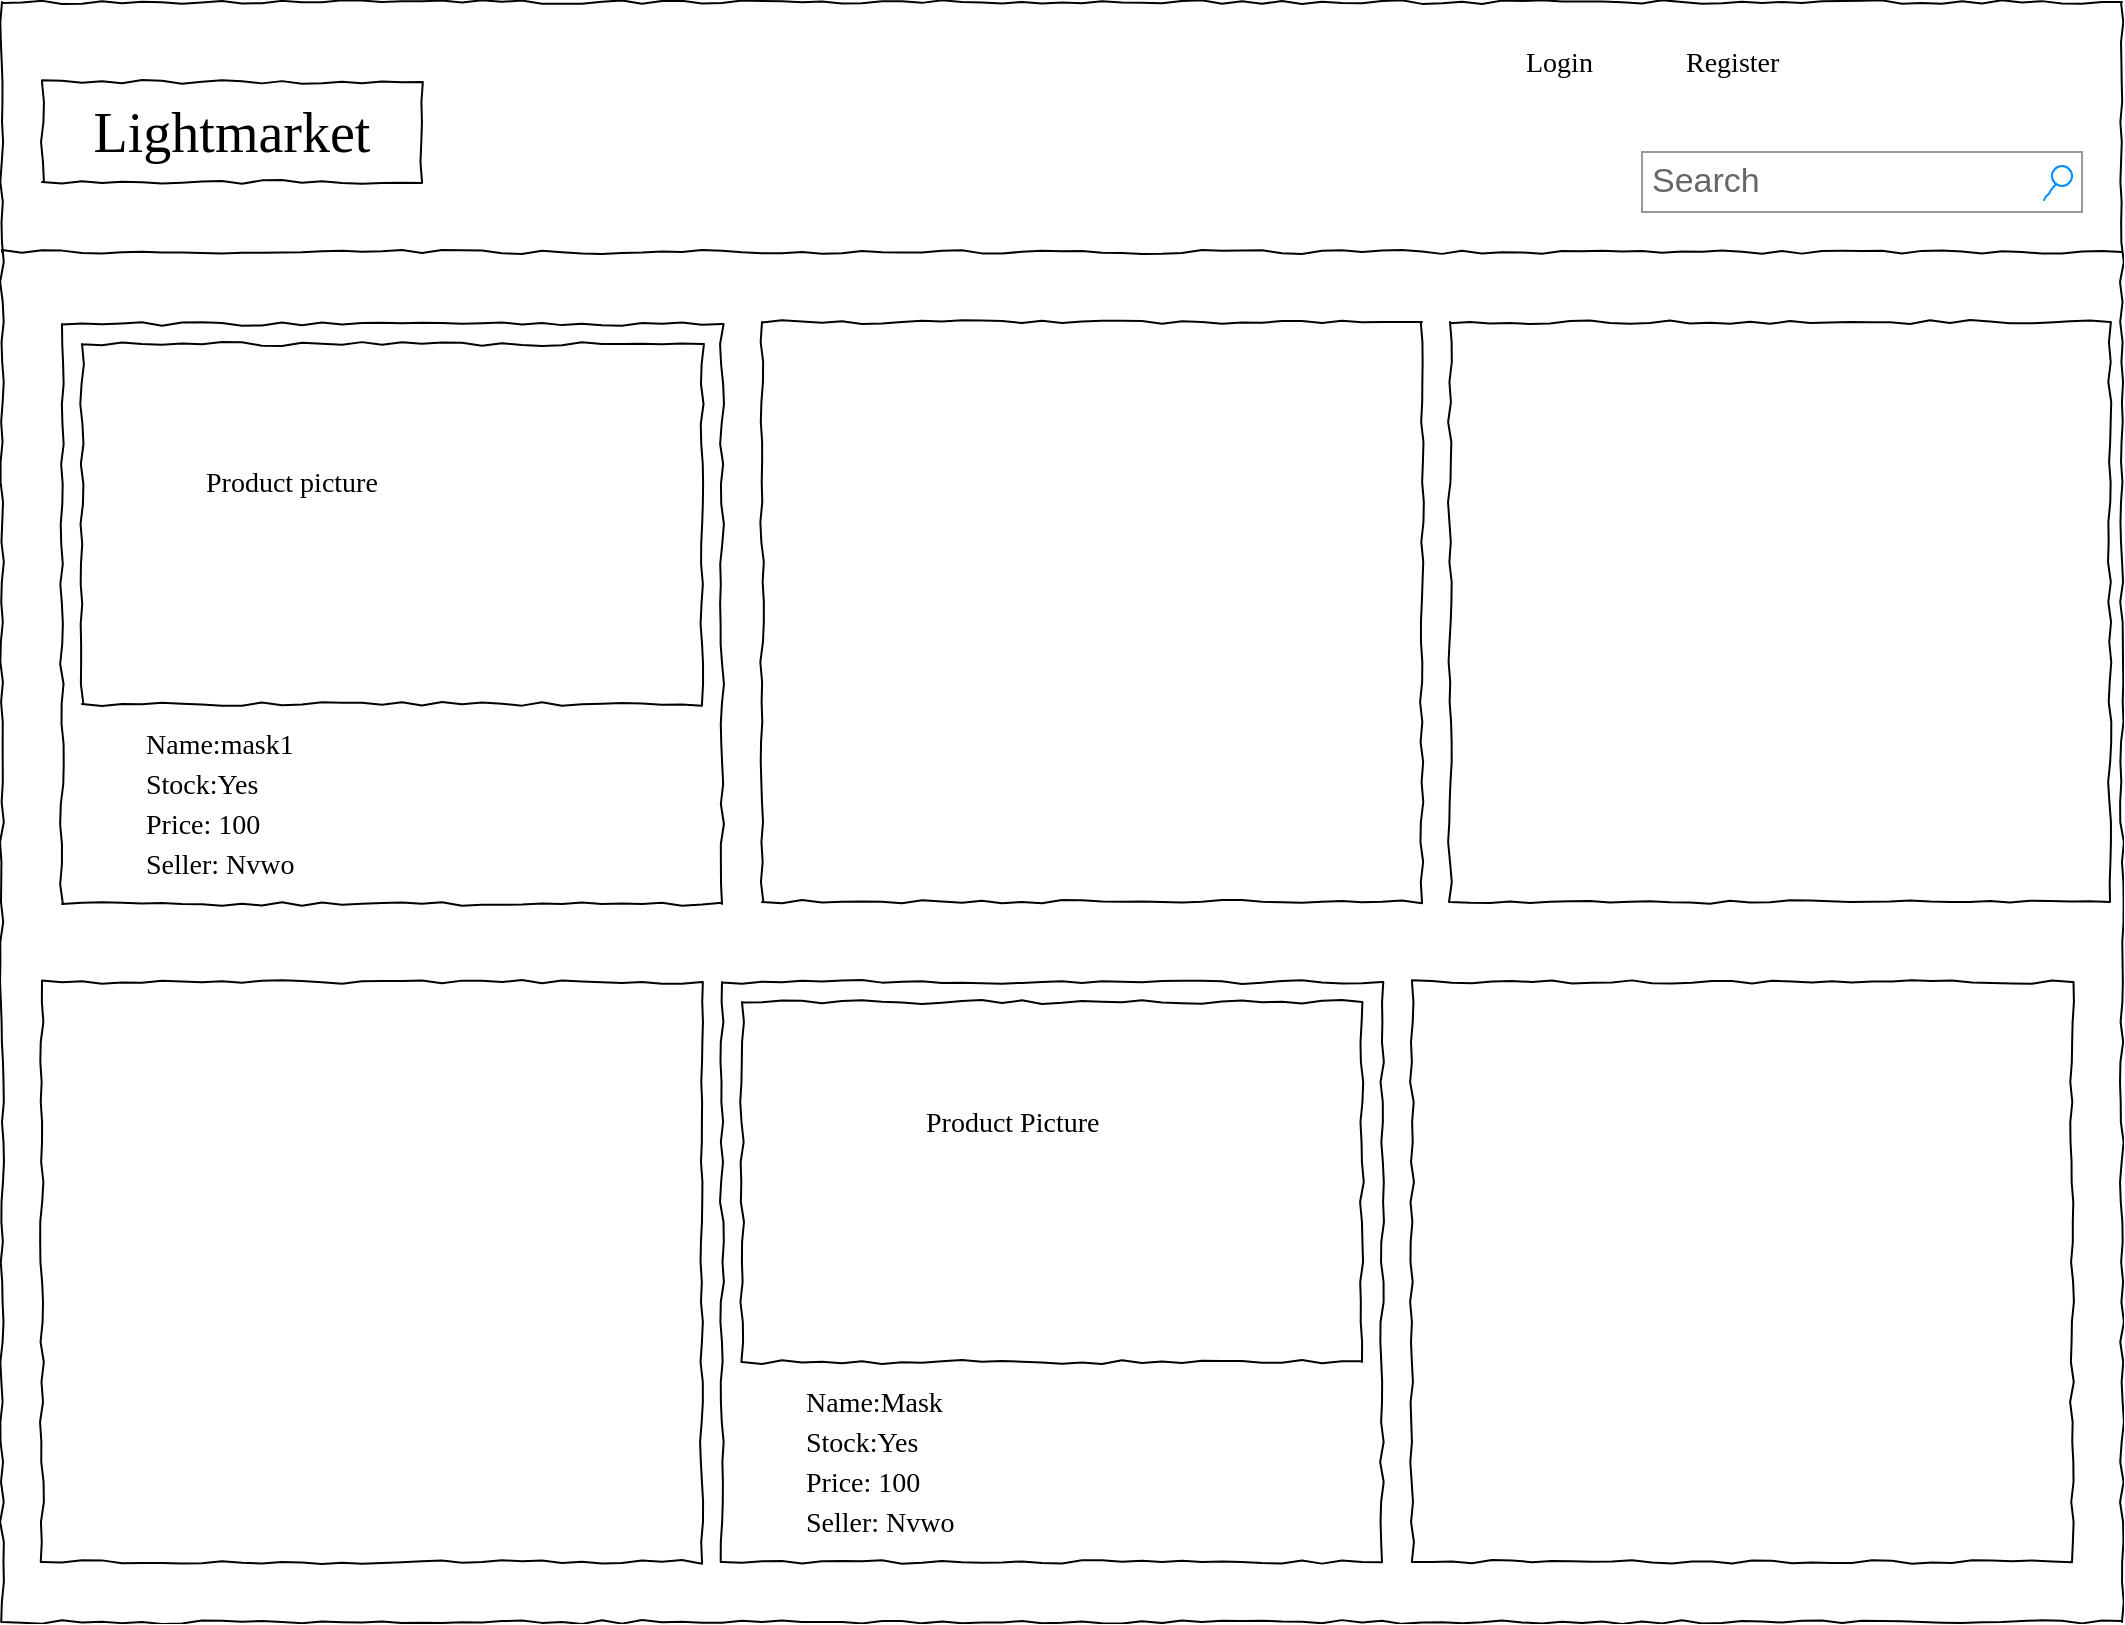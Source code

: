 <mxfile version="16.2.4" type="github">
  <diagram name="Page-1" id="03018318-947c-dd8e-b7a3-06fadd420f32">
    <mxGraphModel dx="946" dy="614" grid="1" gridSize="10" guides="1" tooltips="1" connect="1" arrows="1" fold="1" page="1" pageScale="1" pageWidth="1100" pageHeight="850" background="none" math="0" shadow="0">
      <root>
        <mxCell id="0" />
        <mxCell id="1" parent="0" />
        <mxCell id="677b7b8949515195-1" value="" style="whiteSpace=wrap;html=1;rounded=0;shadow=0;labelBackgroundColor=none;strokeColor=#000000;strokeWidth=1;fillColor=none;fontFamily=Verdana;fontSize=12;fontColor=#000000;align=center;comic=1;" parent="1" vertex="1">
          <mxGeometry x="20" y="20" width="1060" height="810" as="geometry" />
        </mxCell>
        <mxCell id="677b7b8949515195-2" value="Lightmarket" style="whiteSpace=wrap;html=1;rounded=0;shadow=0;labelBackgroundColor=none;strokeWidth=1;fontFamily=Verdana;fontSize=28;align=center;comic=1;" parent="1" vertex="1">
          <mxGeometry x="40" y="60" width="190" height="50" as="geometry" />
        </mxCell>
        <mxCell id="677b7b8949515195-3" value="Search" style="strokeWidth=1;shadow=0;dashed=0;align=center;html=1;shape=mxgraph.mockup.forms.searchBox;strokeColor=#999999;mainText=;strokeColor2=#008cff;fontColor=#666666;fontSize=17;align=left;spacingLeft=3;rounded=0;labelBackgroundColor=none;comic=1;" parent="1" vertex="1">
          <mxGeometry x="840" y="95" width="220" height="30" as="geometry" />
        </mxCell>
        <mxCell id="677b7b8949515195-4" value="Login" style="text;html=1;points=[];align=left;verticalAlign=top;spacingTop=-4;fontSize=14;fontFamily=Verdana" parent="1" vertex="1">
          <mxGeometry x="780" y="40" width="60" height="20" as="geometry" />
        </mxCell>
        <mxCell id="677b7b8949515195-5" value="Register" style="text;html=1;points=[];align=left;verticalAlign=top;spacingTop=-4;fontSize=14;fontFamily=Verdana" parent="1" vertex="1">
          <mxGeometry x="860" y="40" width="60" height="20" as="geometry" />
        </mxCell>
        <mxCell id="677b7b8949515195-8" value="" style="whiteSpace=wrap;html=1;rounded=0;shadow=0;labelBackgroundColor=none;strokeWidth=1;fillColor=none;fontFamily=Verdana;fontSize=12;align=center;comic=1;" parent="1" vertex="1">
          <mxGeometry x="380" y="510" width="330" height="290" as="geometry" />
        </mxCell>
        <mxCell id="677b7b8949515195-9" value="" style="line;strokeWidth=1;html=1;rounded=0;shadow=0;labelBackgroundColor=none;fillColor=none;fontFamily=Verdana;fontSize=14;fontColor=#000000;align=center;comic=1;" parent="1" vertex="1">
          <mxGeometry x="20" y="140" width="1060" height="10" as="geometry" />
        </mxCell>
        <mxCell id="677b7b8949515195-35" value="Product Picture" style="text;html=1;points=[];align=left;verticalAlign=top;spacingTop=-4;fontSize=14;fontFamily=Verdana" parent="1" vertex="1">
          <mxGeometry x="480" y="570" width="170" height="20" as="geometry" />
        </mxCell>
        <mxCell id="677b7b8949515195-36" value="Name:Mask" style="text;html=1;points=[];align=left;verticalAlign=top;spacingTop=-4;fontSize=14;fontFamily=Verdana" parent="1" vertex="1">
          <mxGeometry x="420" y="710" width="170" height="20" as="geometry" />
        </mxCell>
        <mxCell id="677b7b8949515195-37" value="Stock:Yes" style="text;html=1;points=[];align=left;verticalAlign=top;spacingTop=-4;fontSize=14;fontFamily=Verdana" parent="1" vertex="1">
          <mxGeometry x="420" y="730" width="170" height="20" as="geometry" />
        </mxCell>
        <mxCell id="677b7b8949515195-38" value="Price: 100" style="text;html=1;points=[];align=left;verticalAlign=top;spacingTop=-4;fontSize=14;fontFamily=Verdana" parent="1" vertex="1">
          <mxGeometry x="420" y="750" width="170" height="20" as="geometry" />
        </mxCell>
        <mxCell id="677b7b8949515195-41" value="Seller: Nvwo" style="text;html=1;points=[];align=left;verticalAlign=top;spacingTop=-4;fontSize=14;fontFamily=Verdana" parent="1" vertex="1">
          <mxGeometry x="420" y="770" width="210" height="20" as="geometry" />
        </mxCell>
        <mxCell id="_Aj64ohBvDfeb3EfvVId-3" value="" style="whiteSpace=wrap;html=1;rounded=0;shadow=0;labelBackgroundColor=none;strokeWidth=1;fillColor=none;fontFamily=Verdana;fontSize=12;align=center;comic=1;" vertex="1" parent="1">
          <mxGeometry x="390" y="520" width="310" height="180" as="geometry" />
        </mxCell>
        <mxCell id="_Aj64ohBvDfeb3EfvVId-5" value="" style="whiteSpace=wrap;html=1;rounded=0;shadow=0;labelBackgroundColor=none;strokeWidth=1;fillColor=none;fontFamily=Verdana;fontSize=12;align=center;comic=1;" vertex="1" parent="1">
          <mxGeometry x="50" y="181" width="330" height="290" as="geometry" />
        </mxCell>
        <mxCell id="_Aj64ohBvDfeb3EfvVId-6" value="Stock:Yes" style="text;html=1;points=[];align=left;verticalAlign=top;spacingTop=-4;fontSize=14;fontFamily=Verdana" vertex="1" parent="1">
          <mxGeometry x="90" y="401" width="170" height="20" as="geometry" />
        </mxCell>
        <mxCell id="_Aj64ohBvDfeb3EfvVId-7" value="Price: 100" style="text;html=1;points=[];align=left;verticalAlign=top;spacingTop=-4;fontSize=14;fontFamily=Verdana" vertex="1" parent="1">
          <mxGeometry x="90" y="421" width="170" height="20" as="geometry" />
        </mxCell>
        <mxCell id="_Aj64ohBvDfeb3EfvVId-8" value="Seller: Nvwo" style="text;html=1;points=[];align=left;verticalAlign=top;spacingTop=-4;fontSize=14;fontFamily=Verdana" vertex="1" parent="1">
          <mxGeometry x="90" y="441" width="210" height="20" as="geometry" />
        </mxCell>
        <mxCell id="_Aj64ohBvDfeb3EfvVId-9" value="" style="whiteSpace=wrap;html=1;rounded=0;shadow=0;labelBackgroundColor=none;strokeWidth=1;fillColor=none;fontFamily=Verdana;fontSize=12;align=center;comic=1;" vertex="1" parent="1">
          <mxGeometry x="60" y="191" width="310" height="180" as="geometry" />
        </mxCell>
        <mxCell id="_Aj64ohBvDfeb3EfvVId-10" value="" style="whiteSpace=wrap;html=1;rounded=0;shadow=0;labelBackgroundColor=none;strokeWidth=1;fillColor=none;fontFamily=Verdana;fontSize=12;align=center;comic=1;" vertex="1" parent="1">
          <mxGeometry x="400" y="180" width="330" height="290" as="geometry" />
        </mxCell>
        <mxCell id="_Aj64ohBvDfeb3EfvVId-15" value="" style="whiteSpace=wrap;html=1;rounded=0;shadow=0;labelBackgroundColor=none;strokeWidth=1;fillColor=none;fontFamily=Verdana;fontSize=12;align=center;comic=1;" vertex="1" parent="1">
          <mxGeometry x="744" y="180" width="330" height="290" as="geometry" />
        </mxCell>
        <mxCell id="_Aj64ohBvDfeb3EfvVId-20" value="" style="whiteSpace=wrap;html=1;rounded=0;shadow=0;labelBackgroundColor=none;strokeWidth=1;fillColor=none;fontFamily=Verdana;fontSize=12;align=center;comic=1;" vertex="1" parent="1">
          <mxGeometry x="40" y="510" width="330" height="290" as="geometry" />
        </mxCell>
        <mxCell id="_Aj64ohBvDfeb3EfvVId-24" value="" style="whiteSpace=wrap;html=1;rounded=0;shadow=0;labelBackgroundColor=none;strokeWidth=1;fillColor=none;fontFamily=Verdana;fontSize=12;align=center;comic=1;" vertex="1" parent="1">
          <mxGeometry x="725" y="510" width="330" height="290" as="geometry" />
        </mxCell>
        <mxCell id="_Aj64ohBvDfeb3EfvVId-28" value="Name:mask1" style="text;html=1;points=[];align=left;verticalAlign=top;spacingTop=-4;fontSize=14;fontFamily=Verdana" vertex="1" parent="1">
          <mxGeometry x="90" y="381" width="170" height="20" as="geometry" />
        </mxCell>
        <mxCell id="_Aj64ohBvDfeb3EfvVId-35" value="Product picture" style="text;html=1;points=[];align=left;verticalAlign=top;spacingTop=-4;fontSize=14;fontFamily=Verdana" vertex="1" parent="1">
          <mxGeometry x="120" y="250" width="170" height="20" as="geometry" />
        </mxCell>
      </root>
    </mxGraphModel>
  </diagram>
</mxfile>
